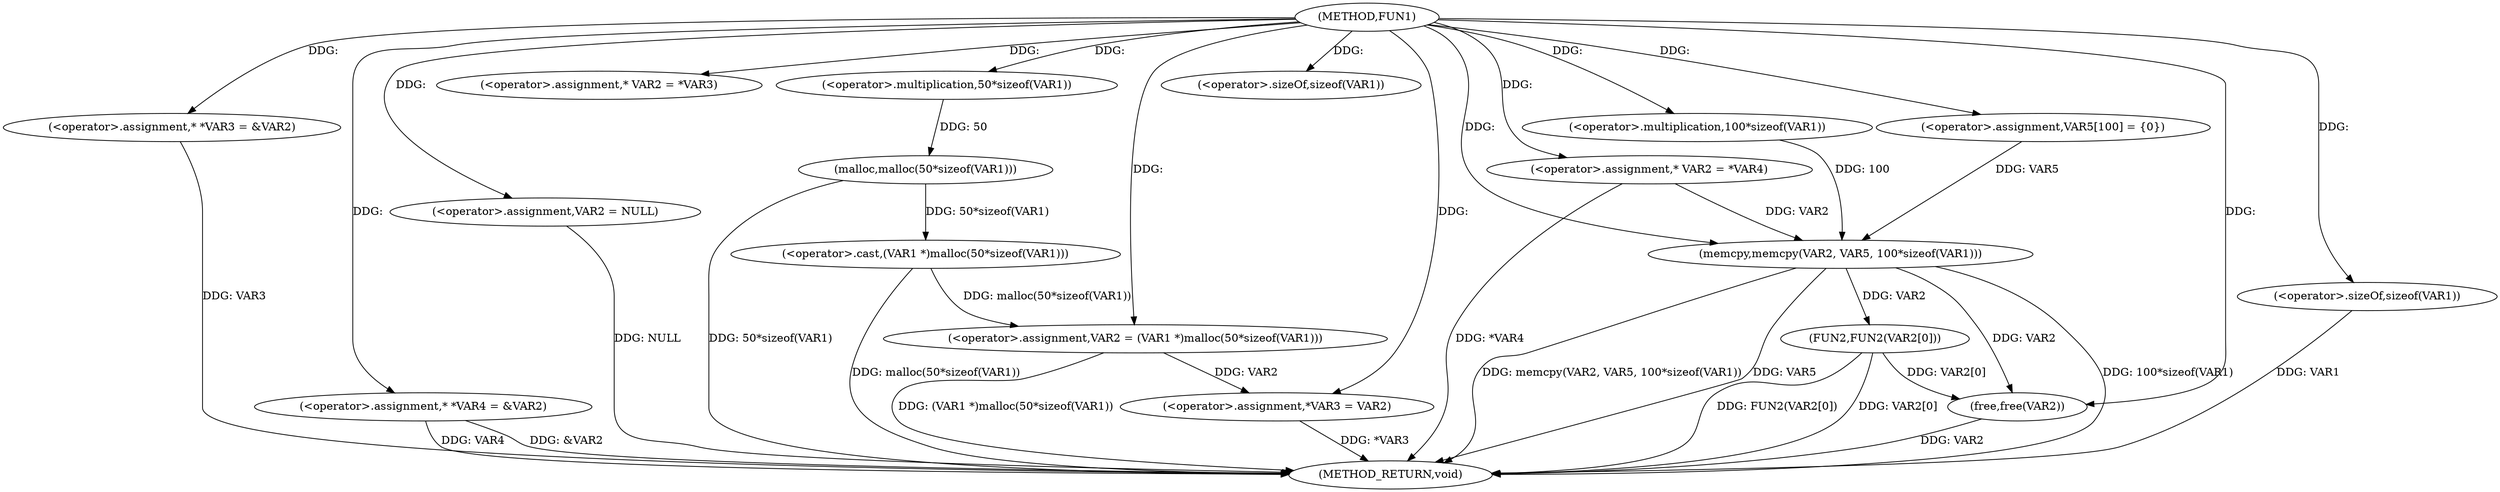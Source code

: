 digraph FUN1 {  
"1000100" [label = "(METHOD,FUN1)" ]
"1000158" [label = "(METHOD_RETURN,void)" ]
"1000104" [label = "(<operator>.assignment,* *VAR3 = &VAR2)" ]
"1000109" [label = "(<operator>.assignment,* *VAR4 = &VAR2)" ]
"1000113" [label = "(<operator>.assignment,VAR2 = NULL)" ]
"1000118" [label = "(<operator>.assignment,* VAR2 = *VAR3)" ]
"1000122" [label = "(<operator>.assignment,VAR2 = (VAR1 *)malloc(50*sizeof(VAR1)))" ]
"1000124" [label = "(<operator>.cast,(VAR1 *)malloc(50*sizeof(VAR1)))" ]
"1000126" [label = "(malloc,malloc(50*sizeof(VAR1)))" ]
"1000127" [label = "(<operator>.multiplication,50*sizeof(VAR1))" ]
"1000129" [label = "(<operator>.sizeOf,sizeof(VAR1))" ]
"1000131" [label = "(<operator>.assignment,*VAR3 = VAR2)" ]
"1000137" [label = "(<operator>.assignment,* VAR2 = *VAR4)" ]
"1000143" [label = "(<operator>.assignment,VAR5[100] = {0})" ]
"1000145" [label = "(memcpy,memcpy(VAR2, VAR5, 100*sizeof(VAR1)))" ]
"1000148" [label = "(<operator>.multiplication,100*sizeof(VAR1))" ]
"1000150" [label = "(<operator>.sizeOf,sizeof(VAR1))" ]
"1000152" [label = "(FUN2,FUN2(VAR2[0]))" ]
"1000156" [label = "(free,free(VAR2))" ]
  "1000124" -> "1000158"  [ label = "DDG: malloc(50*sizeof(VAR1))"] 
  "1000150" -> "1000158"  [ label = "DDG: VAR1"] 
  "1000156" -> "1000158"  [ label = "DDG: VAR2"] 
  "1000104" -> "1000158"  [ label = "DDG: VAR3"] 
  "1000152" -> "1000158"  [ label = "DDG: FUN2(VAR2[0])"] 
  "1000113" -> "1000158"  [ label = "DDG: NULL"] 
  "1000145" -> "1000158"  [ label = "DDG: 100*sizeof(VAR1)"] 
  "1000131" -> "1000158"  [ label = "DDG: *VAR3"] 
  "1000137" -> "1000158"  [ label = "DDG: *VAR4"] 
  "1000126" -> "1000158"  [ label = "DDG: 50*sizeof(VAR1)"] 
  "1000152" -> "1000158"  [ label = "DDG: VAR2[0]"] 
  "1000109" -> "1000158"  [ label = "DDG: VAR4"] 
  "1000145" -> "1000158"  [ label = "DDG: memcpy(VAR2, VAR5, 100*sizeof(VAR1))"] 
  "1000145" -> "1000158"  [ label = "DDG: VAR5"] 
  "1000109" -> "1000158"  [ label = "DDG: &VAR2"] 
  "1000122" -> "1000158"  [ label = "DDG: (VAR1 *)malloc(50*sizeof(VAR1))"] 
  "1000100" -> "1000104"  [ label = "DDG: "] 
  "1000100" -> "1000109"  [ label = "DDG: "] 
  "1000100" -> "1000113"  [ label = "DDG: "] 
  "1000100" -> "1000118"  [ label = "DDG: "] 
  "1000124" -> "1000122"  [ label = "DDG: malloc(50*sizeof(VAR1))"] 
  "1000100" -> "1000122"  [ label = "DDG: "] 
  "1000126" -> "1000124"  [ label = "DDG: 50*sizeof(VAR1)"] 
  "1000127" -> "1000126"  [ label = "DDG: 50"] 
  "1000100" -> "1000127"  [ label = "DDG: "] 
  "1000100" -> "1000129"  [ label = "DDG: "] 
  "1000122" -> "1000131"  [ label = "DDG: VAR2"] 
  "1000100" -> "1000131"  [ label = "DDG: "] 
  "1000100" -> "1000137"  [ label = "DDG: "] 
  "1000100" -> "1000143"  [ label = "DDG: "] 
  "1000137" -> "1000145"  [ label = "DDG: VAR2"] 
  "1000100" -> "1000145"  [ label = "DDG: "] 
  "1000143" -> "1000145"  [ label = "DDG: VAR5"] 
  "1000148" -> "1000145"  [ label = "DDG: 100"] 
  "1000100" -> "1000148"  [ label = "DDG: "] 
  "1000100" -> "1000150"  [ label = "DDG: "] 
  "1000145" -> "1000152"  [ label = "DDG: VAR2"] 
  "1000152" -> "1000156"  [ label = "DDG: VAR2[0]"] 
  "1000145" -> "1000156"  [ label = "DDG: VAR2"] 
  "1000100" -> "1000156"  [ label = "DDG: "] 
}
